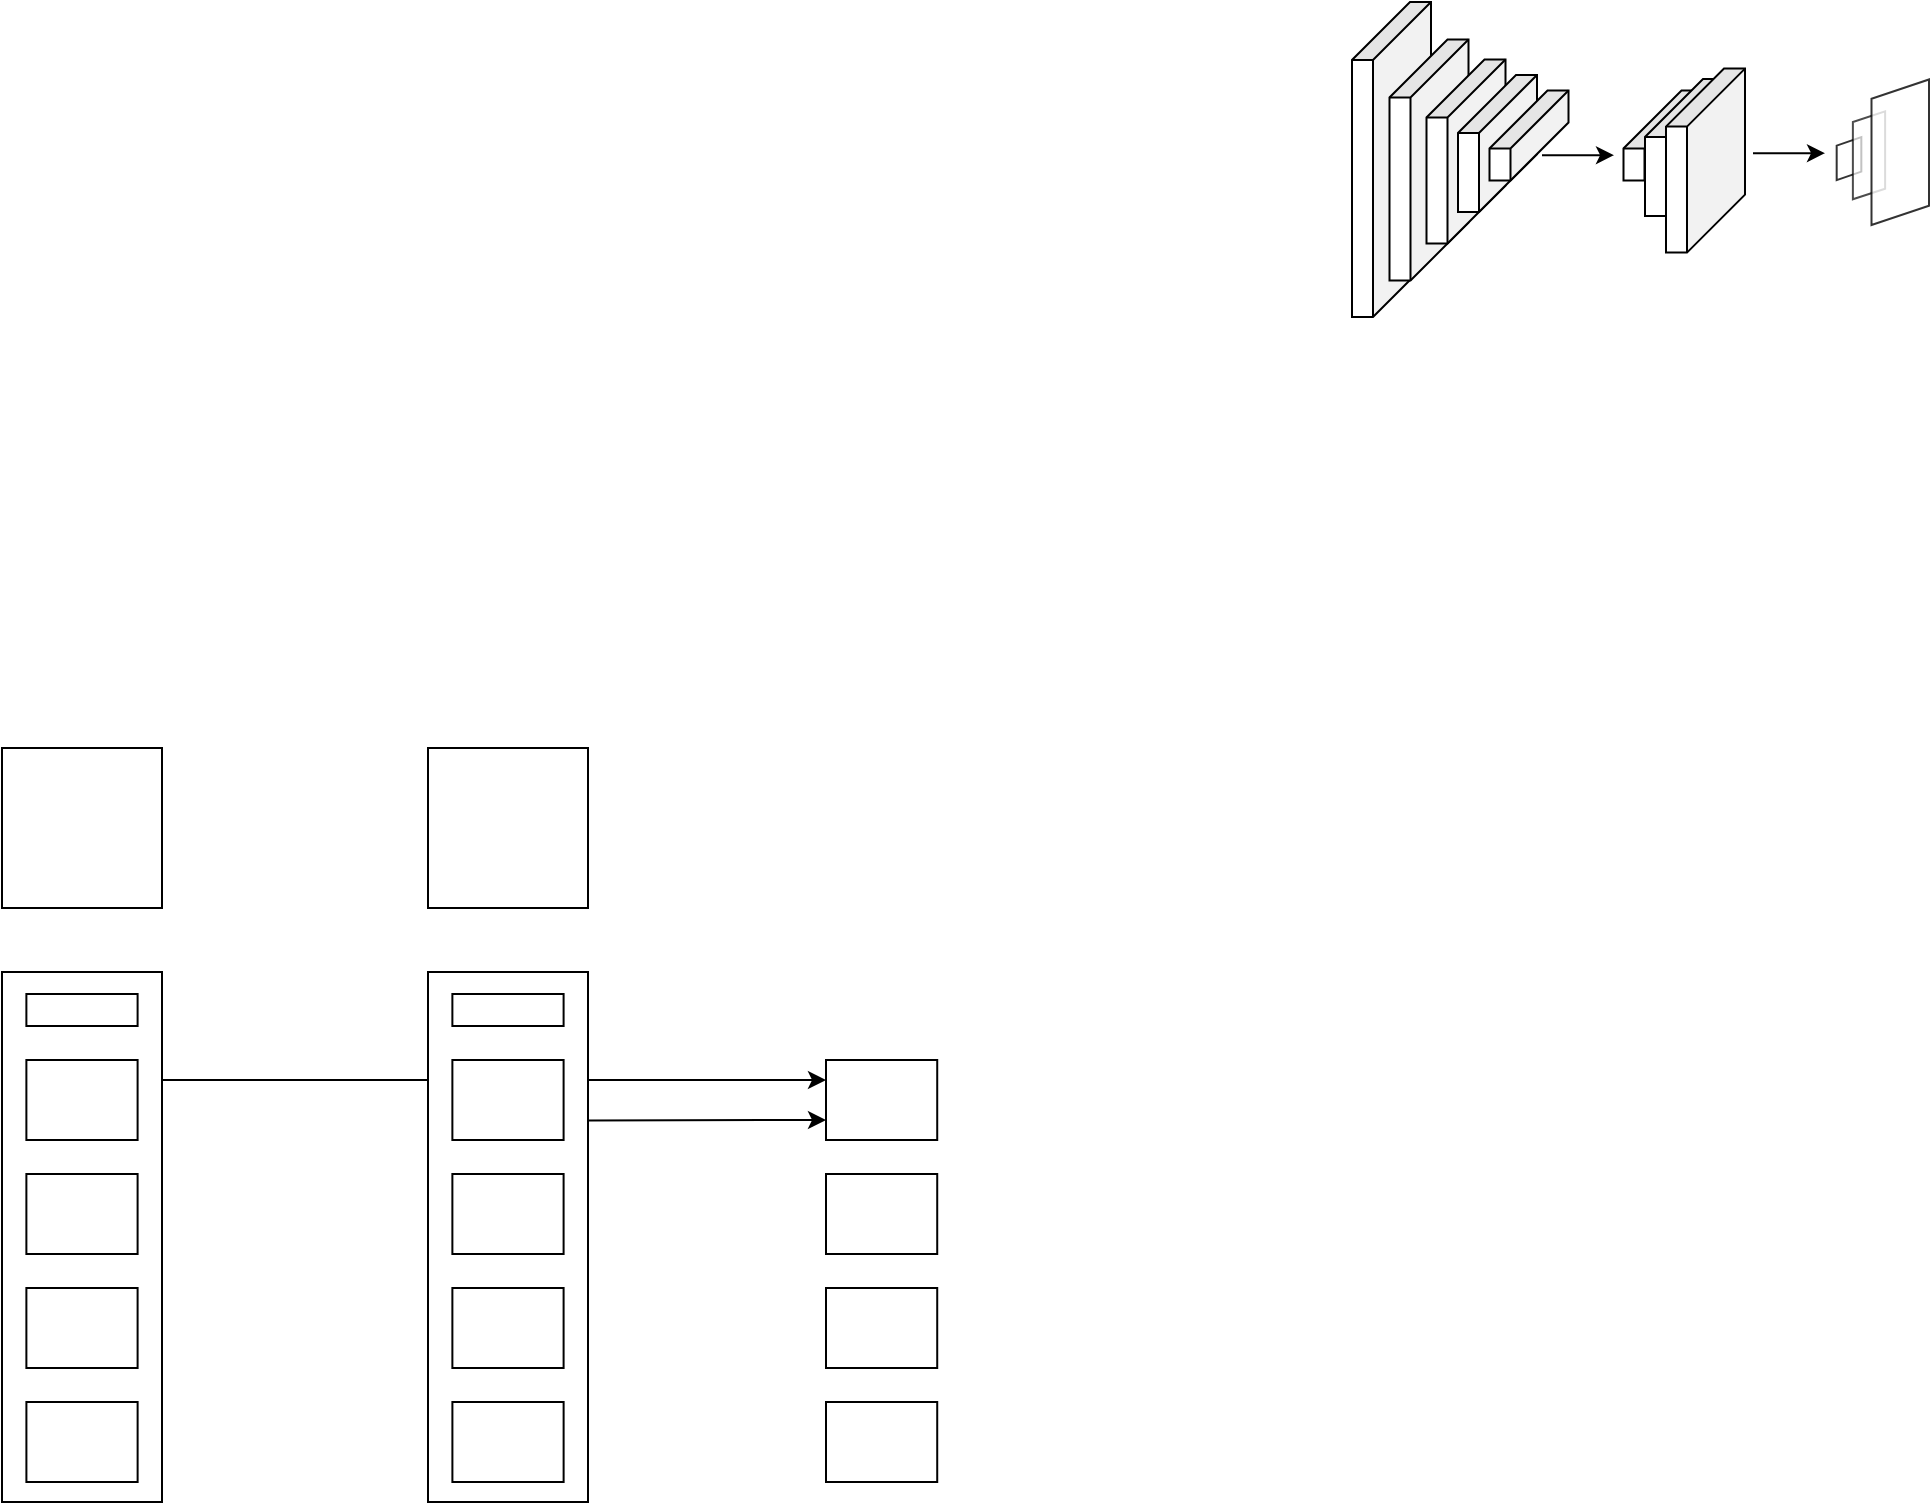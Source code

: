 <mxfile version="24.8.3">
  <diagram name="第 1 页" id="Jaq1JRCkrECC7zMK7oo5">
    <mxGraphModel dx="1482" dy="357" grid="1" gridSize="10" guides="1" tooltips="1" connect="1" arrows="1" fold="1" page="1" pageScale="1" pageWidth="827" pageHeight="1169" background="none" math="0" shadow="0">
      <root>
        <mxCell id="0" />
        <mxCell id="1" parent="0" />
        <mxCell id="ckDsBdBry1wg4cDhe6d8-48" value="" style="endArrow=classic;html=1;rounded=0;exitX=1;exitY=0.25;exitDx=0;exitDy=0;entryX=0;entryY=0.25;entryDx=0;entryDy=0;" edge="1" parent="1" source="ckDsBdBry1wg4cDhe6d8-18" target="ckDsBdBry1wg4cDhe6d8-39">
          <mxGeometry width="50" height="50" relative="1" as="geometry">
            <mxPoint x="-190" y="1440" as="sourcePoint" />
            <mxPoint x="-140" y="1390" as="targetPoint" />
          </mxGeometry>
        </mxCell>
        <mxCell id="ckDsBdBry1wg4cDhe6d8-1" value="" style="shape=cube;whiteSpace=wrap;html=1;boundedLbl=1;backgroundOutline=1;darkOpacity=0.05;darkOpacity2=0.1;size=29;rotation=90;" vertex="1" parent="1">
          <mxGeometry x="244" y="974" width="157.5" height="39.5" as="geometry" />
        </mxCell>
        <mxCell id="ckDsBdBry1wg4cDhe6d8-2" value="" style="shape=cube;whiteSpace=wrap;html=1;boundedLbl=1;backgroundOutline=1;darkOpacity=0.05;darkOpacity2=0.1;size=29;rotation=90;" vertex="1" parent="1">
          <mxGeometry x="281.25" y="974.25" width="120.5" height="39.5" as="geometry" />
        </mxCell>
        <mxCell id="ckDsBdBry1wg4cDhe6d8-3" value="" style="shape=cube;whiteSpace=wrap;html=1;boundedLbl=1;backgroundOutline=1;darkOpacity=0.05;darkOpacity2=0.1;size=29;rotation=90;" vertex="1" parent="1">
          <mxGeometry x="314" y="970" width="92" height="39.5" as="geometry" />
        </mxCell>
        <mxCell id="ckDsBdBry1wg4cDhe6d8-4" value="" style="shape=cube;whiteSpace=wrap;html=1;boundedLbl=1;backgroundOutline=1;darkOpacity=0.05;darkOpacity2=0.1;size=29;rotation=90;" vertex="1" parent="1">
          <mxGeometry x="341.5" y="966" width="68.5" height="39.5" as="geometry" />
        </mxCell>
        <mxCell id="ckDsBdBry1wg4cDhe6d8-5" value="" style="shape=cube;whiteSpace=wrap;html=1;boundedLbl=1;backgroundOutline=1;darkOpacity=0.05;darkOpacity2=0.1;size=29;rotation=90;" vertex="1" parent="1">
          <mxGeometry x="369" y="962" width="45" height="39.5" as="geometry" />
        </mxCell>
        <mxCell id="ckDsBdBry1wg4cDhe6d8-6" value="" style="shape=cube;whiteSpace=wrap;html=1;boundedLbl=1;backgroundOutline=1;darkOpacity=0.05;darkOpacity2=0.1;size=29;rotation=90;" vertex="1" parent="1">
          <mxGeometry x="436" y="962" width="45" height="39.5" as="geometry" />
        </mxCell>
        <mxCell id="ckDsBdBry1wg4cDhe6d8-7" value="" style="shape=cube;whiteSpace=wrap;html=1;boundedLbl=1;backgroundOutline=1;darkOpacity=0.05;darkOpacity2=0.1;size=29;rotation=90;" vertex="1" parent="1">
          <mxGeometry x="435" y="968" width="68.5" height="39.5" as="geometry" />
        </mxCell>
        <mxCell id="ckDsBdBry1wg4cDhe6d8-8" value="" style="shape=cube;whiteSpace=wrap;html=1;boundedLbl=1;backgroundOutline=1;darkOpacity=0.05;darkOpacity2=0.1;size=29;rotation=90;" vertex="1" parent="1">
          <mxGeometry x="446.5" y="967" width="68.5" height="37.5" as="geometry" />
        </mxCell>
        <mxCell id="ckDsBdBry1wg4cDhe6d8-9" value="" style="shape=cube;whiteSpace=wrap;html=1;boundedLbl=1;backgroundOutline=1;darkOpacity=0.05;darkOpacity2=0.1;size=29;rotation=90;" vertex="1" parent="1">
          <mxGeometry x="433.75" y="974.55" width="92" height="39.5" as="geometry" />
        </mxCell>
        <mxCell id="ckDsBdBry1wg4cDhe6d8-10" value="" style="endArrow=classic;html=1;rounded=0;" edge="1" parent="1">
          <mxGeometry width="50" height="50" relative="1" as="geometry">
            <mxPoint x="398" y="991.58" as="sourcePoint" />
            <mxPoint x="434" y="991.58" as="targetPoint" />
          </mxGeometry>
        </mxCell>
        <mxCell id="ckDsBdBry1wg4cDhe6d8-11" value="" style="endArrow=classic;html=1;rounded=0;" edge="1" parent="1">
          <mxGeometry width="50" height="50" relative="1" as="geometry">
            <mxPoint x="503.5" y="990.58" as="sourcePoint" />
            <mxPoint x="539.5" y="990.58" as="targetPoint" />
          </mxGeometry>
        </mxCell>
        <mxCell id="ckDsBdBry1wg4cDhe6d8-12" value="" style="shape=parallelogram;perimeter=parallelogramPerimeter;whiteSpace=wrap;html=1;fixedSize=1;rotation=90;flipH=1;size=4.25;opacity=80;" vertex="1" parent="1">
          <mxGeometry x="540.75" y="987.14" width="21.5" height="12.32" as="geometry" />
        </mxCell>
        <mxCell id="ckDsBdBry1wg4cDhe6d8-13" value="" style="shape=parallelogram;perimeter=parallelogramPerimeter;whiteSpace=wrap;html=1;fixedSize=1;rotation=90;flipH=1;size=5.317;textOpacity=10;opacity=70;" vertex="1" parent="1">
          <mxGeometry x="539.5" y="983.59" width="44" height="16.12" as="geometry" />
        </mxCell>
        <mxCell id="ckDsBdBry1wg4cDhe6d8-14" value="" style="shape=parallelogram;perimeter=parallelogramPerimeter;whiteSpace=wrap;html=1;fixedSize=1;rotation=90;flipH=1;size=9.625;textOpacity=0;opacity=80;" vertex="1" parent="1">
          <mxGeometry x="540.75" y="975.75" width="72.75" height="28.75" as="geometry" />
        </mxCell>
        <mxCell id="ckDsBdBry1wg4cDhe6d8-15" value="" style="whiteSpace=wrap;html=1;aspect=fixed;" vertex="1" parent="1">
          <mxGeometry x="-372" y="1288" width="80" height="80" as="geometry" />
        </mxCell>
        <mxCell id="ckDsBdBry1wg4cDhe6d8-16" value="" style="whiteSpace=wrap;html=1;aspect=fixed;" vertex="1" parent="1">
          <mxGeometry x="-159" y="1288" width="80" height="80" as="geometry" />
        </mxCell>
        <mxCell id="ckDsBdBry1wg4cDhe6d8-39" value="" style="rounded=0;whiteSpace=wrap;html=1;" vertex="1" parent="1">
          <mxGeometry x="40.0" y="1444" width="55.61" height="40" as="geometry" />
        </mxCell>
        <mxCell id="ckDsBdBry1wg4cDhe6d8-40" value="" style="rounded=0;whiteSpace=wrap;html=1;" vertex="1" parent="1">
          <mxGeometry x="40.0" y="1501" width="55.61" height="40" as="geometry" />
        </mxCell>
        <mxCell id="ckDsBdBry1wg4cDhe6d8-26" value="" style="rounded=0;whiteSpace=wrap;html=1;" vertex="1" parent="1">
          <mxGeometry x="-159" y="1400" width="80" height="265" as="geometry" />
        </mxCell>
        <mxCell id="ckDsBdBry1wg4cDhe6d8-27" value="" style="rounded=0;whiteSpace=wrap;html=1;" vertex="1" parent="1">
          <mxGeometry x="-146.81" y="1411" width="55.61" height="16" as="geometry" />
        </mxCell>
        <mxCell id="ckDsBdBry1wg4cDhe6d8-28" value="" style="rounded=0;whiteSpace=wrap;html=1;" vertex="1" parent="1">
          <mxGeometry x="-146.81" y="1444" width="55.61" height="40" as="geometry" />
        </mxCell>
        <mxCell id="ckDsBdBry1wg4cDhe6d8-29" value="" style="rounded=0;whiteSpace=wrap;html=1;" vertex="1" parent="1">
          <mxGeometry x="-146.81" y="1501" width="55.61" height="40" as="geometry" />
        </mxCell>
        <mxCell id="ckDsBdBry1wg4cDhe6d8-30" value="" style="rounded=0;whiteSpace=wrap;html=1;" vertex="1" parent="1">
          <mxGeometry x="40.0" y="1558" width="55.61" height="40" as="geometry" />
        </mxCell>
        <mxCell id="ckDsBdBry1wg4cDhe6d8-31" value="" style="rounded=0;whiteSpace=wrap;html=1;" vertex="1" parent="1">
          <mxGeometry x="-146.8" y="1615" width="55.61" height="40" as="geometry" />
        </mxCell>
        <mxCell id="ckDsBdBry1wg4cDhe6d8-42" value="" style="rounded=0;whiteSpace=wrap;html=1;" vertex="1" parent="1">
          <mxGeometry x="-146.81" y="1558" width="55.61" height="40" as="geometry" />
        </mxCell>
        <mxCell id="ckDsBdBry1wg4cDhe6d8-23" value="" style="rounded=0;whiteSpace=wrap;html=1;" vertex="1" parent="1">
          <mxGeometry x="-372" y="1400" width="80" height="265" as="geometry" />
        </mxCell>
        <mxCell id="ckDsBdBry1wg4cDhe6d8-17" value="" style="rounded=0;whiteSpace=wrap;html=1;" vertex="1" parent="1">
          <mxGeometry x="-359.81" y="1411" width="55.61" height="16" as="geometry" />
        </mxCell>
        <mxCell id="ckDsBdBry1wg4cDhe6d8-18" value="" style="rounded=0;whiteSpace=wrap;html=1;" vertex="1" parent="1">
          <mxGeometry x="-359.81" y="1444" width="55.61" height="40" as="geometry" />
        </mxCell>
        <mxCell id="ckDsBdBry1wg4cDhe6d8-19" value="" style="rounded=0;whiteSpace=wrap;html=1;" vertex="1" parent="1">
          <mxGeometry x="-359.81" y="1501" width="55.61" height="40" as="geometry" />
        </mxCell>
        <mxCell id="ckDsBdBry1wg4cDhe6d8-20" value="" style="rounded=0;whiteSpace=wrap;html=1;" vertex="1" parent="1">
          <mxGeometry x="-359.81" y="1558" width="55.61" height="40" as="geometry" />
        </mxCell>
        <mxCell id="ckDsBdBry1wg4cDhe6d8-21" value="" style="rounded=0;whiteSpace=wrap;html=1;" vertex="1" parent="1">
          <mxGeometry x="-359.8" y="1615" width="55.61" height="40" as="geometry" />
        </mxCell>
        <mxCell id="ckDsBdBry1wg4cDhe6d8-43" value="" style="rounded=0;whiteSpace=wrap;html=1;" vertex="1" parent="1">
          <mxGeometry x="40.0" y="1615" width="55.61" height="40" as="geometry" />
        </mxCell>
        <mxCell id="ckDsBdBry1wg4cDhe6d8-49" value="" style="endArrow=classic;html=1;rounded=0;entryX=0;entryY=0.75;entryDx=0;entryDy=0;exitX=1.005;exitY=0.28;exitDx=0;exitDy=0;exitPerimeter=0;" edge="1" parent="1" source="ckDsBdBry1wg4cDhe6d8-26" target="ckDsBdBry1wg4cDhe6d8-39">
          <mxGeometry width="50" height="50" relative="1" as="geometry">
            <mxPoint x="-80" y="1474" as="sourcePoint" />
            <mxPoint x="13.1" y="1510" as="targetPoint" />
          </mxGeometry>
        </mxCell>
      </root>
    </mxGraphModel>
  </diagram>
</mxfile>

